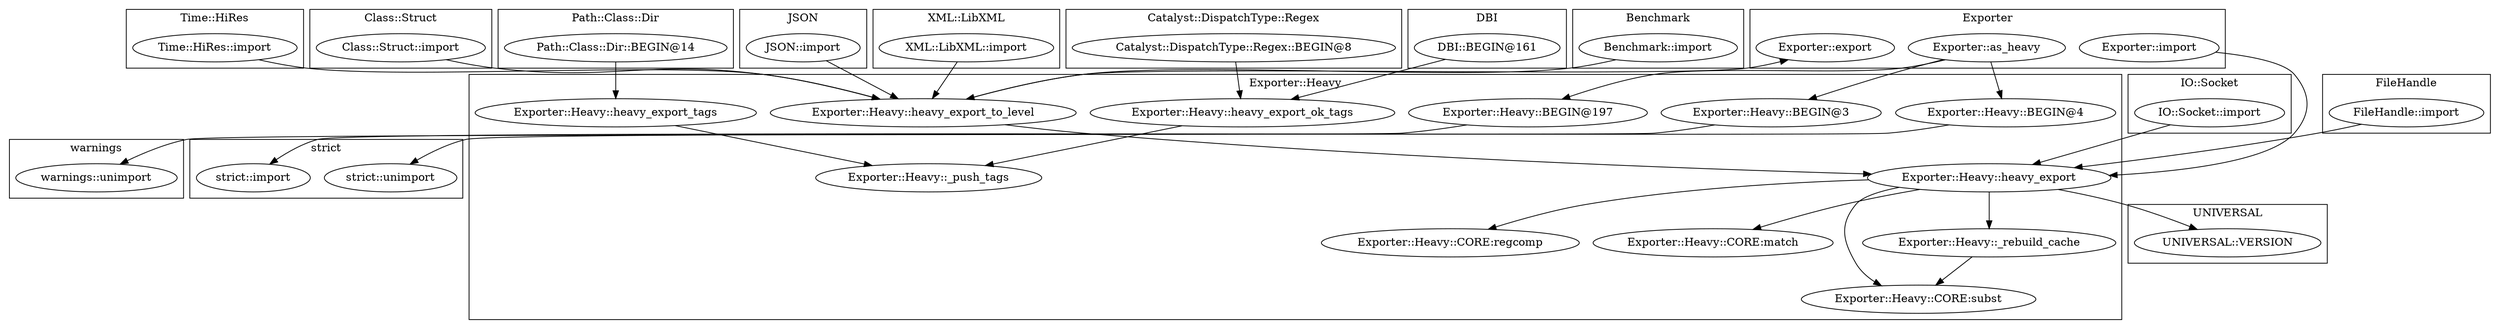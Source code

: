 digraph {
graph [overlap=false]
subgraph cluster_Time_HiRes {
	label="Time::HiRes";
	"Time::HiRes::import";
}
subgraph cluster_Class_Struct {
	label="Class::Struct";
	"Class::Struct::import";
}
subgraph cluster_IO_Socket {
	label="IO::Socket";
	"IO::Socket::import";
}
subgraph cluster_Path_Class_Dir {
	label="Path::Class::Dir";
	"Path::Class::Dir::BEGIN@14";
}
subgraph cluster_UNIVERSAL {
	label="UNIVERSAL";
	"UNIVERSAL::VERSION";
}
subgraph cluster_warnings {
	label="warnings";
	"warnings::unimport";
}
subgraph cluster_JSON {
	label="JSON";
	"JSON::import";
}
subgraph cluster_XML_LibXML {
	label="XML::LibXML";
	"XML::LibXML::import";
}
subgraph cluster_Exporter {
	label="Exporter";
	"Exporter::import";
	"Exporter::as_heavy";
	"Exporter::export";
}
subgraph cluster_Catalyst_DispatchType_Regex {
	label="Catalyst::DispatchType::Regex";
	"Catalyst::DispatchType::Regex::BEGIN@8";
}
subgraph cluster_DBI {
	label="DBI";
	"DBI::BEGIN@161";
}
subgraph cluster_Benchmark {
	label="Benchmark";
	"Benchmark::import";
}
subgraph cluster_Exporter_Heavy {
	label="Exporter::Heavy";
	"Exporter::Heavy::_rebuild_cache";
	"Exporter::Heavy::BEGIN@197";
	"Exporter::Heavy::_push_tags";
	"Exporter::Heavy::heavy_export_tags";
	"Exporter::Heavy::CORE:subst";
	"Exporter::Heavy::CORE:regcomp";
	"Exporter::Heavy::heavy_export_ok_tags";
	"Exporter::Heavy::heavy_export_to_level";
	"Exporter::Heavy::BEGIN@4";
	"Exporter::Heavy::heavy_export";
	"Exporter::Heavy::CORE:match";
	"Exporter::Heavy::BEGIN@3";
}
subgraph cluster_FileHandle {
	label="FileHandle";
	"FileHandle::import";
}
subgraph cluster_strict {
	label="strict";
	"strict::unimport";
	"strict::import";
}
"Exporter::Heavy::heavy_export_tags" -> "Exporter::Heavy::_push_tags";
"Exporter::Heavy::heavy_export_ok_tags" -> "Exporter::Heavy::_push_tags";
"Exporter::as_heavy" -> "Exporter::Heavy::BEGIN@3";
"Exporter::as_heavy" -> "Exporter::Heavy::BEGIN@197";
"Exporter::Heavy::heavy_export" -> "Exporter::Heavy::CORE:match";
"Exporter::as_heavy" -> "Exporter::Heavy::BEGIN@4";
"Exporter::Heavy::heavy_export" -> "Exporter::Heavy::_rebuild_cache";
"Exporter::Heavy::BEGIN@3" -> "strict::import";
"Catalyst::DispatchType::Regex::BEGIN@8" -> "Exporter::Heavy::heavy_export_ok_tags";
"DBI::BEGIN@161" -> "Exporter::Heavy::heavy_export_ok_tags";
"Class::Struct::import" -> "Exporter::Heavy::heavy_export_to_level";
"JSON::import" -> "Exporter::Heavy::heavy_export_to_level";
"Time::HiRes::import" -> "Exporter::Heavy::heavy_export_to_level";
"XML::LibXML::import" -> "Exporter::Heavy::heavy_export_to_level";
"Benchmark::import" -> "Exporter::Heavy::heavy_export_to_level";
"Exporter::Heavy::heavy_export" -> "Exporter::Heavy::CORE:regcomp";
"Exporter::Heavy::BEGIN@4" -> "strict::unimport";
"Exporter::Heavy::_rebuild_cache" -> "Exporter::Heavy::CORE:subst";
"Exporter::Heavy::heavy_export" -> "Exporter::Heavy::CORE:subst";
"Exporter::import" -> "Exporter::Heavy::heavy_export";
"FileHandle::import" -> "Exporter::Heavy::heavy_export";
"IO::Socket::import" -> "Exporter::Heavy::heavy_export";
"Exporter::Heavy::heavy_export_to_level" -> "Exporter::Heavy::heavy_export";
"Exporter::Heavy::BEGIN@197" -> "warnings::unimport";
"Path::Class::Dir::BEGIN@14" -> "Exporter::Heavy::heavy_export_tags";
"Exporter::Heavy::heavy_export" -> "UNIVERSAL::VERSION";
"Exporter::Heavy::heavy_export_to_level" -> "Exporter::export";
}
